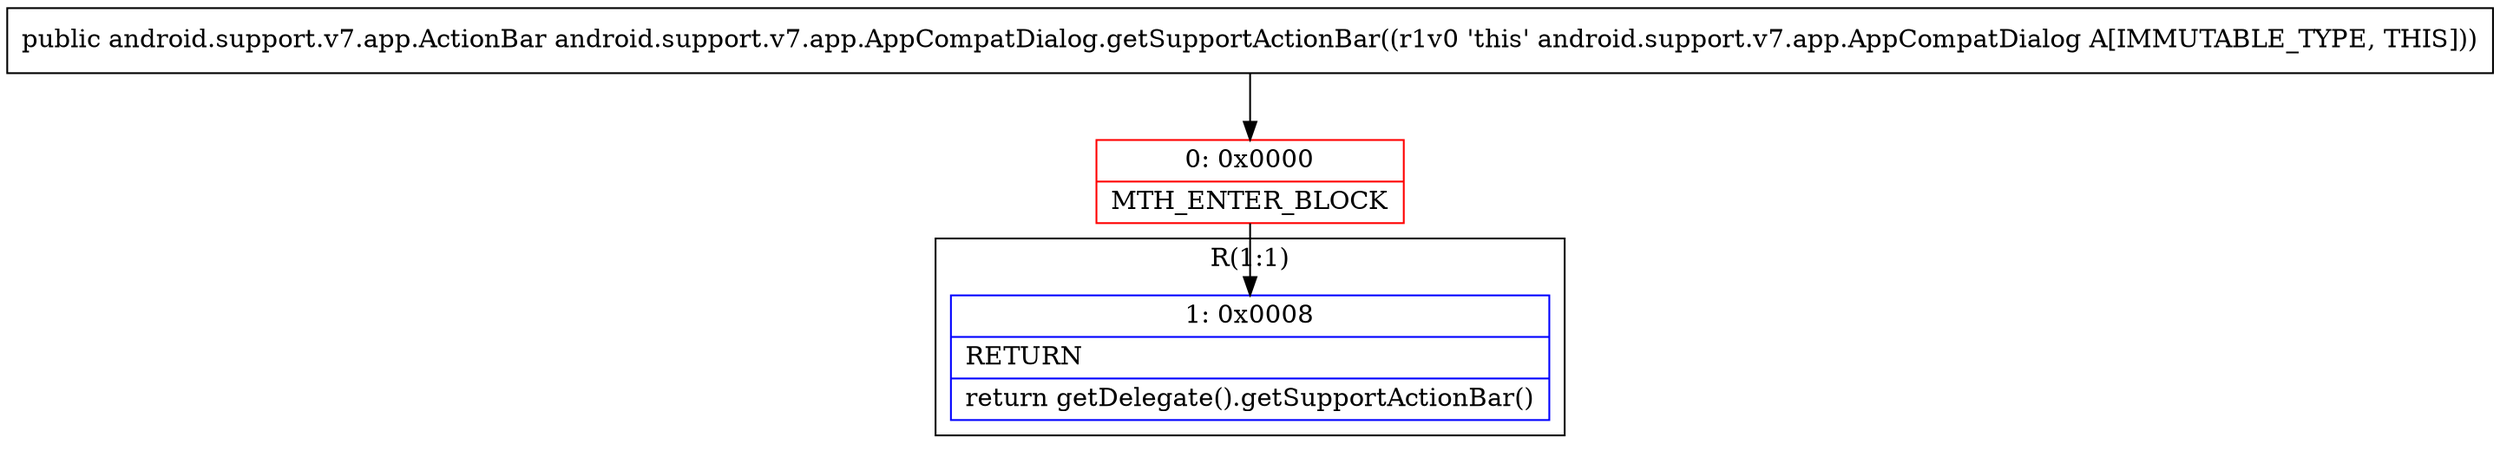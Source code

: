 digraph "CFG forandroid.support.v7.app.AppCompatDialog.getSupportActionBar()Landroid\/support\/v7\/app\/ActionBar;" {
subgraph cluster_Region_637614900 {
label = "R(1:1)";
node [shape=record,color=blue];
Node_1 [shape=record,label="{1\:\ 0x0008|RETURN\l|return getDelegate().getSupportActionBar()\l}"];
}
Node_0 [shape=record,color=red,label="{0\:\ 0x0000|MTH_ENTER_BLOCK\l}"];
MethodNode[shape=record,label="{public android.support.v7.app.ActionBar android.support.v7.app.AppCompatDialog.getSupportActionBar((r1v0 'this' android.support.v7.app.AppCompatDialog A[IMMUTABLE_TYPE, THIS])) }"];
MethodNode -> Node_0;
Node_0 -> Node_1;
}


